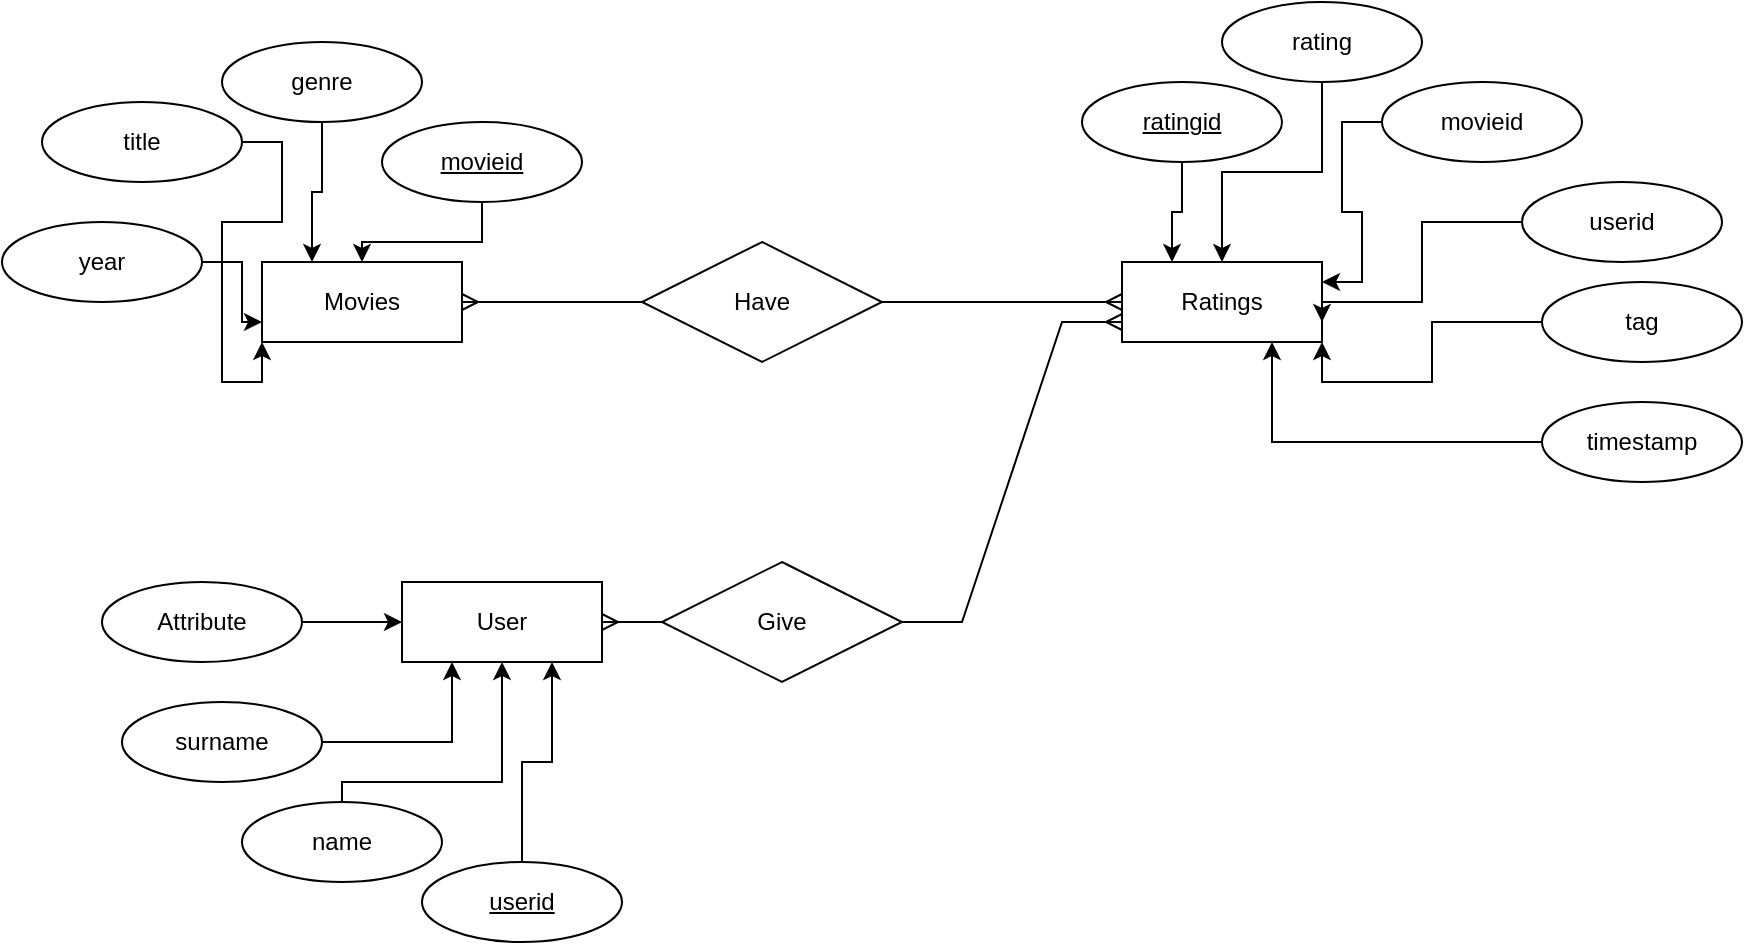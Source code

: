 <mxfile version="20.0.4" type="device"><diagram id="R2lEEEUBdFMjLlhIrx00" name="Page-1"><mxGraphModel dx="1678" dy="906" grid="1" gridSize="10" guides="1" tooltips="1" connect="1" arrows="1" fold="1" page="1" pageScale="1" pageWidth="850" pageHeight="1100" math="0" shadow="0" extFonts="Permanent Marker^https://fonts.googleapis.com/css?family=Permanent+Marker"><root><mxCell id="0"/><mxCell id="1" parent="0"/><mxCell id="9sfyk_vhcwQSVDM-Tz2H-1" value="Movies" style="whiteSpace=wrap;html=1;align=center;" parent="1" vertex="1"><mxGeometry x="180" y="380" width="100" height="40" as="geometry"/></mxCell><mxCell id="9sfyk_vhcwQSVDM-Tz2H-3" value="Ratings" style="whiteSpace=wrap;html=1;align=center;" parent="1" vertex="1"><mxGeometry x="610" y="380" width="100" height="40" as="geometry"/></mxCell><mxCell id="sj4RsFEkTUkM1gZLmUY--4" value="User" style="whiteSpace=wrap;html=1;align=center;" parent="1" vertex="1"><mxGeometry x="250" y="540" width="100" height="40" as="geometry"/></mxCell><mxCell id="sj4RsFEkTUkM1gZLmUY--7" value="" style="edgeStyle=entityRelationEdgeStyle;fontSize=12;html=1;endArrow=ERmany;startArrow=none;rounded=0;exitX=1;exitY=0.5;exitDx=0;exitDy=0;entryX=0;entryY=0.75;entryDx=0;entryDy=0;" parent="1" source="sj4RsFEkTUkM1gZLmUY--5" target="9sfyk_vhcwQSVDM-Tz2H-3" edge="1"><mxGeometry width="100" height="100" relative="1" as="geometry"><mxPoint x="380" y="230" as="sourcePoint"/><mxPoint x="630" y="480" as="targetPoint"/></mxGeometry></mxCell><mxCell id="sj4RsFEkTUkM1gZLmUY--5" value="Give" style="shape=rhombus;perimeter=rhombusPerimeter;whiteSpace=wrap;html=1;align=center;" parent="1" vertex="1"><mxGeometry x="380" y="530" width="120" height="60" as="geometry"/></mxCell><mxCell id="sj4RsFEkTUkM1gZLmUY--10" value="" style="edgeStyle=entityRelationEdgeStyle;fontSize=12;html=1;endArrow=none;startArrow=ERmany;rounded=0;exitX=1;exitY=0.5;exitDx=0;exitDy=0;" parent="1" source="sj4RsFEkTUkM1gZLmUY--4" target="sj4RsFEkTUkM1gZLmUY--5" edge="1"><mxGeometry width="100" height="100" relative="1" as="geometry"><mxPoint x="450" y="560" as="sourcePoint"/><mxPoint x="720" y="560" as="targetPoint"/></mxGeometry></mxCell><mxCell id="sj4RsFEkTUkM1gZLmUY--32" style="edgeStyle=orthogonalEdgeStyle;rounded=0;orthogonalLoop=1;jettySize=auto;html=1;entryX=0;entryY=1;entryDx=0;entryDy=0;" parent="1" source="sj4RsFEkTUkM1gZLmUY--12" target="9sfyk_vhcwQSVDM-Tz2H-1" edge="1"><mxGeometry relative="1" as="geometry"/></mxCell><mxCell id="sj4RsFEkTUkM1gZLmUY--12" value="title" style="ellipse;whiteSpace=wrap;html=1;align=center;" parent="1" vertex="1"><mxGeometry x="70" y="300" width="100" height="40" as="geometry"/></mxCell><mxCell id="sj4RsFEkTUkM1gZLmUY--34" style="edgeStyle=orthogonalEdgeStyle;rounded=0;orthogonalLoop=1;jettySize=auto;html=1;entryX=0.25;entryY=0;entryDx=0;entryDy=0;" parent="1" source="sj4RsFEkTUkM1gZLmUY--14" target="9sfyk_vhcwQSVDM-Tz2H-1" edge="1"><mxGeometry relative="1" as="geometry"/></mxCell><mxCell id="sj4RsFEkTUkM1gZLmUY--14" value="genre" style="ellipse;whiteSpace=wrap;html=1;align=center;" parent="1" vertex="1"><mxGeometry x="160" y="270" width="100" height="40" as="geometry"/></mxCell><mxCell id="sj4RsFEkTUkM1gZLmUY--29" style="edgeStyle=orthogonalEdgeStyle;rounded=0;orthogonalLoop=1;jettySize=auto;html=1;entryX=0.5;entryY=0;entryDx=0;entryDy=0;" parent="1" source="sj4RsFEkTUkM1gZLmUY--19" target="9sfyk_vhcwQSVDM-Tz2H-3" edge="1"><mxGeometry relative="1" as="geometry"/></mxCell><mxCell id="sj4RsFEkTUkM1gZLmUY--19" value="rating" style="ellipse;whiteSpace=wrap;html=1;align=center;" parent="1" vertex="1"><mxGeometry x="660" y="250" width="100" height="40" as="geometry"/></mxCell><mxCell id="sj4RsFEkTUkM1gZLmUY--30" style="edgeStyle=orthogonalEdgeStyle;rounded=0;orthogonalLoop=1;jettySize=auto;html=1;entryX=1;entryY=0.25;entryDx=0;entryDy=0;" parent="1" source="sj4RsFEkTUkM1gZLmUY--20" target="9sfyk_vhcwQSVDM-Tz2H-3" edge="1"><mxGeometry relative="1" as="geometry"/></mxCell><mxCell id="sj4RsFEkTUkM1gZLmUY--20" value="movieid" style="ellipse;whiteSpace=wrap;html=1;align=center;" parent="1" vertex="1"><mxGeometry x="740" y="290" width="100" height="40" as="geometry"/></mxCell><mxCell id="sj4RsFEkTUkM1gZLmUY--31" style="edgeStyle=orthogonalEdgeStyle;rounded=0;orthogonalLoop=1;jettySize=auto;html=1;entryX=1;entryY=0.75;entryDx=0;entryDy=0;" parent="1" source="sj4RsFEkTUkM1gZLmUY--21" target="9sfyk_vhcwQSVDM-Tz2H-3" edge="1"><mxGeometry relative="1" as="geometry"><Array as="points"><mxPoint x="760" y="360"/><mxPoint x="760" y="400"/><mxPoint x="710" y="400"/></Array></mxGeometry></mxCell><mxCell id="sj4RsFEkTUkM1gZLmUY--21" value="userid" style="ellipse;whiteSpace=wrap;html=1;align=center;" parent="1" vertex="1"><mxGeometry x="810" y="340" width="100" height="40" as="geometry"/></mxCell><mxCell id="sj4RsFEkTUkM1gZLmUY--37" style="edgeStyle=orthogonalEdgeStyle;rounded=0;orthogonalLoop=1;jettySize=auto;html=1;entryX=0.25;entryY=1;entryDx=0;entryDy=0;" parent="1" source="sj4RsFEkTUkM1gZLmUY--22" target="sj4RsFEkTUkM1gZLmUY--4" edge="1"><mxGeometry relative="1" as="geometry"><mxPoint x="280" y="600" as="targetPoint"/></mxGeometry></mxCell><mxCell id="sj4RsFEkTUkM1gZLmUY--22" value="surname" style="ellipse;whiteSpace=wrap;html=1;align=center;" parent="1" vertex="1"><mxGeometry x="110" y="600" width="100" height="40" as="geometry"/></mxCell><mxCell id="sj4RsFEkTUkM1gZLmUY--38" style="edgeStyle=orthogonalEdgeStyle;rounded=0;orthogonalLoop=1;jettySize=auto;html=1;entryX=0.5;entryY=1;entryDx=0;entryDy=0;" parent="1" source="sj4RsFEkTUkM1gZLmUY--23" target="sj4RsFEkTUkM1gZLmUY--4" edge="1"><mxGeometry relative="1" as="geometry"><Array as="points"><mxPoint x="220" y="640"/><mxPoint x="300" y="640"/></Array></mxGeometry></mxCell><mxCell id="sj4RsFEkTUkM1gZLmUY--23" value="name" style="ellipse;whiteSpace=wrap;html=1;align=center;" parent="1" vertex="1"><mxGeometry x="170" y="650" width="100" height="40" as="geometry"/></mxCell><mxCell id="sj4RsFEkTUkM1gZLmUY--36" style="edgeStyle=orthogonalEdgeStyle;rounded=0;orthogonalLoop=1;jettySize=auto;html=1;entryX=0;entryY=0.5;entryDx=0;entryDy=0;" parent="1" source="sj4RsFEkTUkM1gZLmUY--24" target="sj4RsFEkTUkM1gZLmUY--4" edge="1"><mxGeometry relative="1" as="geometry"/></mxCell><mxCell id="sj4RsFEkTUkM1gZLmUY--24" value="Attribute" style="ellipse;whiteSpace=wrap;html=1;align=center;" parent="1" vertex="1"><mxGeometry x="100" y="540" width="100" height="40" as="geometry"/></mxCell><mxCell id="sj4RsFEkTUkM1gZLmUY--39" style="edgeStyle=orthogonalEdgeStyle;rounded=0;orthogonalLoop=1;jettySize=auto;html=1;entryX=0.75;entryY=1;entryDx=0;entryDy=0;" parent="1" source="sj4RsFEkTUkM1gZLmUY--25" target="sj4RsFEkTUkM1gZLmUY--4" edge="1"><mxGeometry relative="1" as="geometry"/></mxCell><mxCell id="sj4RsFEkTUkM1gZLmUY--25" value="userid" style="ellipse;whiteSpace=wrap;html=1;align=center;fontStyle=4;" parent="1" vertex="1"><mxGeometry x="260" y="680" width="100" height="40" as="geometry"/></mxCell><mxCell id="sj4RsFEkTUkM1gZLmUY--35" style="edgeStyle=orthogonalEdgeStyle;rounded=0;orthogonalLoop=1;jettySize=auto;html=1;" parent="1" source="sj4RsFEkTUkM1gZLmUY--26" target="9sfyk_vhcwQSVDM-Tz2H-1" edge="1"><mxGeometry relative="1" as="geometry"/></mxCell><mxCell id="sj4RsFEkTUkM1gZLmUY--26" value="movieid" style="ellipse;whiteSpace=wrap;html=1;align=center;fontStyle=4;" parent="1" vertex="1"><mxGeometry x="240" y="310" width="100" height="40" as="geometry"/></mxCell><mxCell id="sj4RsFEkTUkM1gZLmUY--28" style="edgeStyle=orthogonalEdgeStyle;rounded=0;orthogonalLoop=1;jettySize=auto;html=1;entryX=0.25;entryY=0;entryDx=0;entryDy=0;" parent="1" source="sj4RsFEkTUkM1gZLmUY--27" target="9sfyk_vhcwQSVDM-Tz2H-3" edge="1"><mxGeometry relative="1" as="geometry"/></mxCell><mxCell id="sj4RsFEkTUkM1gZLmUY--27" value="ratingid" style="ellipse;whiteSpace=wrap;html=1;align=center;fontStyle=4;" parent="1" vertex="1"><mxGeometry x="590" y="290" width="100" height="40" as="geometry"/></mxCell><mxCell id="FJaGRPDe2AZYCGJSJ93Y-2" style="edgeStyle=orthogonalEdgeStyle;rounded=0;orthogonalLoop=1;jettySize=auto;html=1;entryX=1;entryY=1;entryDx=0;entryDy=0;" parent="1" source="FJaGRPDe2AZYCGJSJ93Y-1" target="9sfyk_vhcwQSVDM-Tz2H-3" edge="1"><mxGeometry relative="1" as="geometry"><Array as="points"><mxPoint x="765" y="410"/><mxPoint x="765" y="440"/><mxPoint x="710" y="440"/></Array></mxGeometry></mxCell><mxCell id="FJaGRPDe2AZYCGJSJ93Y-1" value="tag" style="ellipse;whiteSpace=wrap;html=1;align=center;" parent="1" vertex="1"><mxGeometry x="820" y="390" width="100" height="40" as="geometry"/></mxCell><mxCell id="Wwww05FImCTbkFfVT53O-2" style="edgeStyle=orthogonalEdgeStyle;rounded=0;orthogonalLoop=1;jettySize=auto;html=1;entryX=0.75;entryY=1;entryDx=0;entryDy=0;" edge="1" parent="1" source="Wwww05FImCTbkFfVT53O-1" target="9sfyk_vhcwQSVDM-Tz2H-3"><mxGeometry relative="1" as="geometry"><mxPoint x="680" y="450" as="targetPoint"/></mxGeometry></mxCell><mxCell id="Wwww05FImCTbkFfVT53O-1" value="timestamp" style="ellipse;whiteSpace=wrap;html=1;align=center;" vertex="1" parent="1"><mxGeometry x="820" y="450" width="100" height="40" as="geometry"/></mxCell><mxCell id="Wwww05FImCTbkFfVT53O-4" style="edgeStyle=orthogonalEdgeStyle;rounded=0;orthogonalLoop=1;jettySize=auto;html=1;entryX=0;entryY=0.75;entryDx=0;entryDy=0;" edge="1" parent="1" source="Wwww05FImCTbkFfVT53O-3" target="9sfyk_vhcwQSVDM-Tz2H-1"><mxGeometry relative="1" as="geometry"/></mxCell><mxCell id="Wwww05FImCTbkFfVT53O-3" value="year" style="ellipse;whiteSpace=wrap;html=1;align=center;" vertex="1" parent="1"><mxGeometry x="50" y="360" width="100" height="40" as="geometry"/></mxCell><mxCell id="Wwww05FImCTbkFfVT53O-5" value="" style="edgeStyle=entityRelationEdgeStyle;fontSize=12;html=1;endArrow=ERmany;startArrow=none;rounded=0;exitX=1;exitY=0.5;exitDx=0;exitDy=0;entryX=0;entryY=0.5;entryDx=0;entryDy=0;" edge="1" parent="1" source="sj4RsFEkTUkM1gZLmUY--2" target="9sfyk_vhcwQSVDM-Tz2H-3"><mxGeometry width="100" height="100" relative="1" as="geometry"><mxPoint x="540" y="530" as="sourcePoint"/><mxPoint x="640" y="430" as="targetPoint"/></mxGeometry></mxCell><mxCell id="sj4RsFEkTUkM1gZLmUY--2" value="Have" style="shape=rhombus;perimeter=rhombusPerimeter;whiteSpace=wrap;html=1;align=center;" parent="1" vertex="1"><mxGeometry x="370" y="370" width="120" height="60" as="geometry"/></mxCell><mxCell id="Wwww05FImCTbkFfVT53O-6" value="" style="edgeStyle=entityRelationEdgeStyle;fontSize=12;html=1;endArrow=none;startArrow=ERmany;rounded=0;exitX=1;exitY=0.5;exitDx=0;exitDy=0;entryX=0;entryY=0.5;entryDx=0;entryDy=0;" edge="1" parent="1" source="9sfyk_vhcwQSVDM-Tz2H-1" target="sj4RsFEkTUkM1gZLmUY--2"><mxGeometry width="100" height="100" relative="1" as="geometry"><mxPoint x="280" y="400" as="sourcePoint"/><mxPoint x="610" y="400" as="targetPoint"/></mxGeometry></mxCell></root></mxGraphModel></diagram></mxfile>